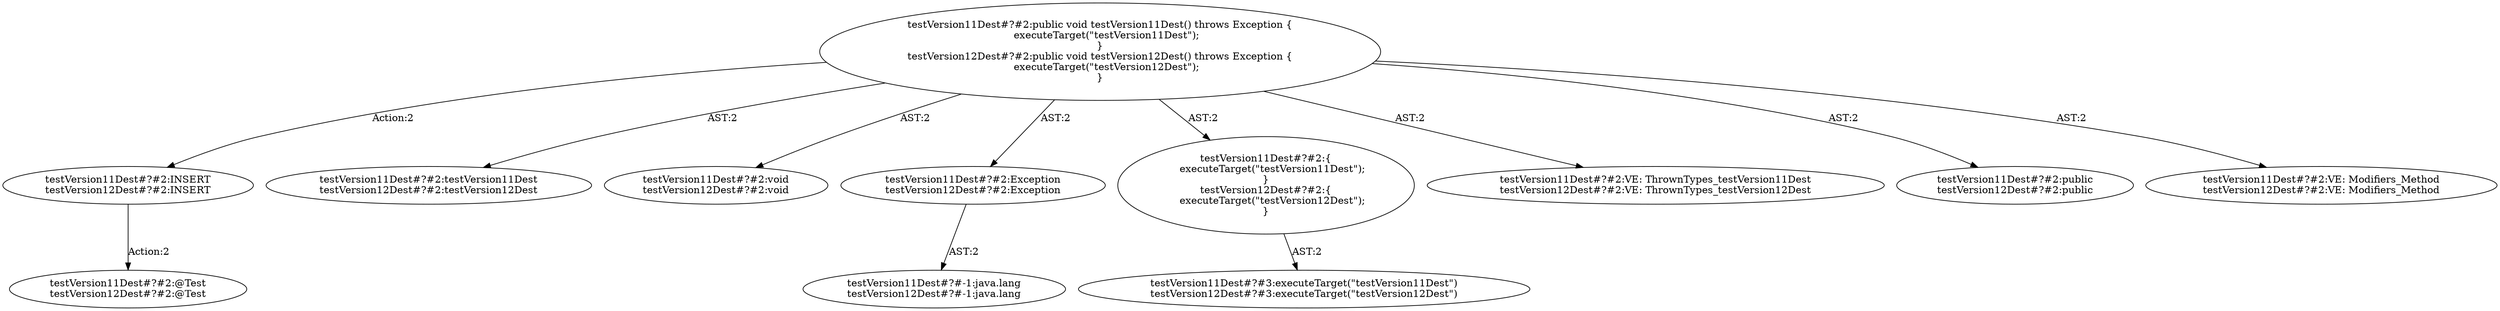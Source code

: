 digraph "Pattern" {
0 [label="testVersion11Dest#?#2:INSERT
testVersion12Dest#?#2:INSERT" shape=ellipse]
1 [label="testVersion11Dest#?#2:public void testVersion11Dest() throws Exception \{
    executeTarget(\"testVersion11Dest\");
\}
testVersion12Dest#?#2:public void testVersion12Dest() throws Exception \{
    executeTarget(\"testVersion12Dest\");
\}" shape=ellipse]
2 [label="testVersion11Dest#?#2:testVersion11Dest
testVersion12Dest#?#2:testVersion12Dest" shape=ellipse]
3 [label="testVersion11Dest#?#2:void
testVersion12Dest#?#2:void" shape=ellipse]
4 [label="testVersion11Dest#?#2:Exception
testVersion12Dest#?#2:Exception" shape=ellipse]
5 [label="testVersion11Dest#?#-1:java.lang
testVersion12Dest#?#-1:java.lang" shape=ellipse]
6 [label="testVersion11Dest#?#2:\{
    executeTarget(\"testVersion11Dest\");
\}
testVersion12Dest#?#2:\{
    executeTarget(\"testVersion12Dest\");
\}" shape=ellipse]
7 [label="testVersion11Dest#?#3:executeTarget(\"testVersion11Dest\")
testVersion12Dest#?#3:executeTarget(\"testVersion12Dest\")" shape=ellipse]
8 [label="testVersion11Dest#?#2:VE: ThrownTypes_testVersion11Dest
testVersion12Dest#?#2:VE: ThrownTypes_testVersion12Dest" shape=ellipse]
9 [label="testVersion11Dest#?#2:public
testVersion12Dest#?#2:public" shape=ellipse]
10 [label="testVersion11Dest#?#2:VE: Modifiers_Method
testVersion12Dest#?#2:VE: Modifiers_Method" shape=ellipse]
11 [label="testVersion11Dest#?#2:@Test
testVersion12Dest#?#2:@Test" shape=ellipse]
0 -> 11 [label="Action:2"];
1 -> 0 [label="Action:2"];
1 -> 2 [label="AST:2"];
1 -> 3 [label="AST:2"];
1 -> 4 [label="AST:2"];
1 -> 6 [label="AST:2"];
1 -> 8 [label="AST:2"];
1 -> 9 [label="AST:2"];
1 -> 10 [label="AST:2"];
4 -> 5 [label="AST:2"];
6 -> 7 [label="AST:2"];
}